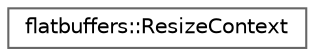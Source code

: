 digraph "Graphical Class Hierarchy"
{
 // LATEX_PDF_SIZE
  bgcolor="transparent";
  edge [fontname=Helvetica,fontsize=10,labelfontname=Helvetica,labelfontsize=10];
  node [fontname=Helvetica,fontsize=10,shape=box,height=0.2,width=0.4];
  rankdir="LR";
  Node0 [id="Node000000",label="flatbuffers::ResizeContext",height=0.2,width=0.4,color="grey40", fillcolor="white", style="filled",URL="$classflatbuffers_1_1ResizeContext.html",tooltip=" "];
}

